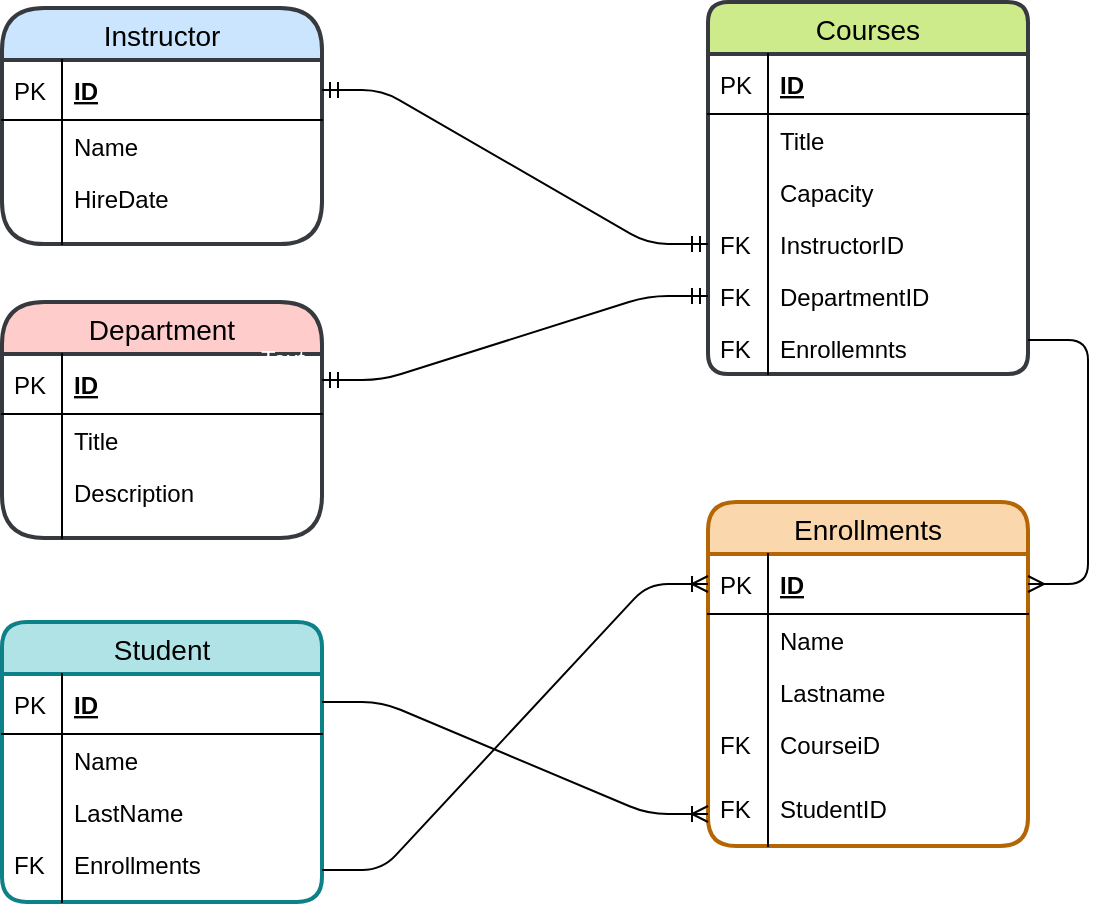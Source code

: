 <mxfile version="12.4.8" type="github">
  <diagram id="C5RBs43oDa-KdzZeNtuy" name="Page-1">
    <mxGraphModel dx="782" dy="437" grid="1" gridSize="10" guides="1" tooltips="1" connect="1" arrows="1" fold="1" page="1" pageScale="1" pageWidth="827" pageHeight="1169" math="0" shadow="0">
      <root>
        <mxCell id="WIyWlLk6GJQsqaUBKTNV-0"/>
        <mxCell id="WIyWlLk6GJQsqaUBKTNV-1" parent="WIyWlLk6GJQsqaUBKTNV-0"/>
        <mxCell id="FNd6F_NkbPO98JJEMQrW-63" value="Department" style="swimlane;fontStyle=0;childLayout=stackLayout;horizontal=1;startSize=26;fillColor=#ffcccc;horizontalStack=0;resizeParent=1;resizeParentMax=0;resizeLast=0;collapsible=1;marginBottom=0;swimlaneFillColor=#ffffff;align=center;fontSize=14;rounded=1;shadow=0;strokeWidth=2;arcSize=27;strokeColor=#36393d;" parent="WIyWlLk6GJQsqaUBKTNV-1" vertex="1">
          <mxGeometry x="97" y="160" width="160" height="118" as="geometry"/>
        </mxCell>
        <mxCell id="FNd6F_NkbPO98JJEMQrW-64" value="ID" style="shape=partialRectangle;top=0;left=0;right=0;bottom=1;align=left;verticalAlign=middle;fillColor=none;spacingLeft=34;spacingRight=4;overflow=hidden;rotatable=0;points=[[0,0.5],[1,0.5]];portConstraint=eastwest;dropTarget=0;fontStyle=5;fontSize=12;" parent="FNd6F_NkbPO98JJEMQrW-63" vertex="1">
          <mxGeometry y="26" width="160" height="30" as="geometry"/>
        </mxCell>
        <mxCell id="FNd6F_NkbPO98JJEMQrW-65" value="PK" style="shape=partialRectangle;top=0;left=0;bottom=0;fillColor=none;align=left;verticalAlign=middle;spacingLeft=4;spacingRight=4;overflow=hidden;rotatable=0;points=[];portConstraint=eastwest;part=1;fontSize=12;" parent="FNd6F_NkbPO98JJEMQrW-64" vertex="1" connectable="0">
          <mxGeometry width="30" height="30" as="geometry"/>
        </mxCell>
        <mxCell id="FNd6F_NkbPO98JJEMQrW-66" value="Title" style="shape=partialRectangle;top=0;left=0;right=0;bottom=0;align=left;verticalAlign=top;fillColor=none;spacingLeft=34;spacingRight=4;overflow=hidden;rotatable=0;points=[[0,0.5],[1,0.5]];portConstraint=eastwest;dropTarget=0;fontSize=12;" parent="FNd6F_NkbPO98JJEMQrW-63" vertex="1">
          <mxGeometry y="56" width="160" height="26" as="geometry"/>
        </mxCell>
        <mxCell id="FNd6F_NkbPO98JJEMQrW-67" value="" style="shape=partialRectangle;top=0;left=0;bottom=0;fillColor=none;align=left;verticalAlign=top;spacingLeft=4;spacingRight=4;overflow=hidden;rotatable=0;points=[];portConstraint=eastwest;part=1;fontSize=12;" parent="FNd6F_NkbPO98JJEMQrW-66" vertex="1" connectable="0">
          <mxGeometry width="30" height="26" as="geometry"/>
        </mxCell>
        <mxCell id="FNd6F_NkbPO98JJEMQrW-68" value="Description&#xa;" style="shape=partialRectangle;top=0;left=0;right=0;bottom=0;align=left;verticalAlign=top;fillColor=none;spacingLeft=34;spacingRight=4;overflow=hidden;rotatable=0;points=[[0,0.5],[1,0.5]];portConstraint=eastwest;dropTarget=0;fontSize=12;" parent="FNd6F_NkbPO98JJEMQrW-63" vertex="1">
          <mxGeometry y="82" width="160" height="26" as="geometry"/>
        </mxCell>
        <mxCell id="FNd6F_NkbPO98JJEMQrW-69" value="" style="shape=partialRectangle;top=0;left=0;bottom=0;fillColor=none;align=left;verticalAlign=top;spacingLeft=4;spacingRight=4;overflow=hidden;rotatable=0;points=[];portConstraint=eastwest;part=1;fontSize=12;" parent="FNd6F_NkbPO98JJEMQrW-68" vertex="1" connectable="0">
          <mxGeometry width="30" height="26" as="geometry"/>
        </mxCell>
        <mxCell id="FNd6F_NkbPO98JJEMQrW-72" value="" style="shape=partialRectangle;top=0;left=0;right=0;bottom=0;align=left;verticalAlign=top;fillColor=none;spacingLeft=34;spacingRight=4;overflow=hidden;rotatable=0;points=[[0,0.5],[1,0.5]];portConstraint=eastwest;dropTarget=0;fontSize=12;" parent="FNd6F_NkbPO98JJEMQrW-63" vertex="1">
          <mxGeometry y="108" width="160" height="10" as="geometry"/>
        </mxCell>
        <mxCell id="FNd6F_NkbPO98JJEMQrW-73" value="" style="shape=partialRectangle;top=0;left=0;bottom=0;fillColor=none;align=left;verticalAlign=top;spacingLeft=4;spacingRight=4;overflow=hidden;rotatable=0;points=[];portConstraint=eastwest;part=1;fontSize=12;" parent="FNd6F_NkbPO98JJEMQrW-72" vertex="1" connectable="0">
          <mxGeometry width="30" height="10" as="geometry"/>
        </mxCell>
        <mxCell id="FNd6F_NkbPO98JJEMQrW-74" value="Student" style="swimlane;fontStyle=0;childLayout=stackLayout;horizontal=1;startSize=26;fillColor=#b0e3e6;horizontalStack=0;resizeParent=1;resizeParentMax=0;resizeLast=0;collapsible=1;marginBottom=0;swimlaneFillColor=#ffffff;align=center;fontSize=14;rounded=1;shadow=0;strokeWidth=2;arcSize=16;strokeColor=#0e8088;" parent="WIyWlLk6GJQsqaUBKTNV-1" vertex="1">
          <mxGeometry x="97" y="320" width="160" height="140" as="geometry"/>
        </mxCell>
        <mxCell id="FNd6F_NkbPO98JJEMQrW-75" value="ID" style="shape=partialRectangle;top=0;left=0;right=0;bottom=1;align=left;verticalAlign=middle;fillColor=none;spacingLeft=34;spacingRight=4;overflow=hidden;rotatable=0;points=[[0,0.5],[1,0.5]];portConstraint=eastwest;dropTarget=0;fontStyle=5;fontSize=12;" parent="FNd6F_NkbPO98JJEMQrW-74" vertex="1">
          <mxGeometry y="26" width="160" height="30" as="geometry"/>
        </mxCell>
        <mxCell id="FNd6F_NkbPO98JJEMQrW-76" value="PK" style="shape=partialRectangle;top=0;left=0;bottom=0;fillColor=none;align=left;verticalAlign=middle;spacingLeft=4;spacingRight=4;overflow=hidden;rotatable=0;points=[];portConstraint=eastwest;part=1;fontSize=12;" parent="FNd6F_NkbPO98JJEMQrW-75" vertex="1" connectable="0">
          <mxGeometry width="30" height="30" as="geometry"/>
        </mxCell>
        <mxCell id="FNd6F_NkbPO98JJEMQrW-77" value="Name" style="shape=partialRectangle;top=0;left=0;right=0;bottom=0;align=left;verticalAlign=top;fillColor=none;spacingLeft=34;spacingRight=4;overflow=hidden;rotatable=0;points=[[0,0.5],[1,0.5]];portConstraint=eastwest;dropTarget=0;fontSize=12;" parent="FNd6F_NkbPO98JJEMQrW-74" vertex="1">
          <mxGeometry y="56" width="160" height="26" as="geometry"/>
        </mxCell>
        <mxCell id="FNd6F_NkbPO98JJEMQrW-78" value="" style="shape=partialRectangle;top=0;left=0;bottom=0;fillColor=none;align=left;verticalAlign=top;spacingLeft=4;spacingRight=4;overflow=hidden;rotatable=0;points=[];portConstraint=eastwest;part=1;fontSize=12;" parent="FNd6F_NkbPO98JJEMQrW-77" vertex="1" connectable="0">
          <mxGeometry width="30" height="26" as="geometry"/>
        </mxCell>
        <mxCell id="FNd6F_NkbPO98JJEMQrW-79" value="LastName&#xa;" style="shape=partialRectangle;top=0;left=0;right=0;bottom=0;align=left;verticalAlign=top;fillColor=none;spacingLeft=34;spacingRight=4;overflow=hidden;rotatable=0;points=[[0,0.5],[1,0.5]];portConstraint=eastwest;dropTarget=0;fontSize=12;" parent="FNd6F_NkbPO98JJEMQrW-74" vertex="1">
          <mxGeometry y="82" width="160" height="26" as="geometry"/>
        </mxCell>
        <mxCell id="FNd6F_NkbPO98JJEMQrW-80" value="" style="shape=partialRectangle;top=0;left=0;bottom=0;fillColor=none;align=left;verticalAlign=top;spacingLeft=4;spacingRight=4;overflow=hidden;rotatable=0;points=[];portConstraint=eastwest;part=1;fontSize=12;" parent="FNd6F_NkbPO98JJEMQrW-79" vertex="1" connectable="0">
          <mxGeometry width="30" height="26" as="geometry"/>
        </mxCell>
        <mxCell id="uvDpBiqY72k8AHEIff2w-0" value="Enrollments" style="shape=partialRectangle;top=0;left=0;right=0;bottom=0;align=left;verticalAlign=top;fillColor=none;spacingLeft=34;spacingRight=4;overflow=hidden;rotatable=0;points=[[0,0.5],[1,0.5]];portConstraint=eastwest;dropTarget=0;fontSize=12;" vertex="1" parent="FNd6F_NkbPO98JJEMQrW-74">
          <mxGeometry y="108" width="160" height="32" as="geometry"/>
        </mxCell>
        <mxCell id="uvDpBiqY72k8AHEIff2w-1" value="FK&#xa;" style="shape=partialRectangle;top=0;left=0;bottom=0;fillColor=none;align=left;verticalAlign=top;spacingLeft=4;spacingRight=4;overflow=hidden;rotatable=0;points=[];portConstraint=eastwest;part=1;fontSize=12;" vertex="1" connectable="0" parent="uvDpBiqY72k8AHEIff2w-0">
          <mxGeometry width="30" height="32" as="geometry"/>
        </mxCell>
        <mxCell id="FNd6F_NkbPO98JJEMQrW-85" value="Instructor" style="swimlane;fontStyle=0;childLayout=stackLayout;horizontal=1;startSize=26;fillColor=#cce5ff;horizontalStack=0;resizeParent=1;resizeParentMax=0;resizeLast=0;collapsible=1;marginBottom=0;swimlaneFillColor=#ffffff;align=center;fontSize=14;rounded=1;shadow=0;strokeWidth=2;arcSize=27;strokeColor=#36393d;" parent="WIyWlLk6GJQsqaUBKTNV-1" vertex="1">
          <mxGeometry x="97" y="13" width="160" height="118" as="geometry"/>
        </mxCell>
        <mxCell id="FNd6F_NkbPO98JJEMQrW-86" value="ID" style="shape=partialRectangle;top=0;left=0;right=0;bottom=1;align=left;verticalAlign=middle;fillColor=none;spacingLeft=34;spacingRight=4;overflow=hidden;rotatable=0;points=[[0,0.5],[1,0.5]];portConstraint=eastwest;dropTarget=0;fontStyle=5;fontSize=12;" parent="FNd6F_NkbPO98JJEMQrW-85" vertex="1">
          <mxGeometry y="26" width="160" height="30" as="geometry"/>
        </mxCell>
        <mxCell id="FNd6F_NkbPO98JJEMQrW-87" value="PK" style="shape=partialRectangle;top=0;left=0;bottom=0;fillColor=none;align=left;verticalAlign=middle;spacingLeft=4;spacingRight=4;overflow=hidden;rotatable=0;points=[];portConstraint=eastwest;part=1;fontSize=12;" parent="FNd6F_NkbPO98JJEMQrW-86" vertex="1" connectable="0">
          <mxGeometry width="30" height="30" as="geometry"/>
        </mxCell>
        <mxCell id="FNd6F_NkbPO98JJEMQrW-88" value="Name" style="shape=partialRectangle;top=0;left=0;right=0;bottom=0;align=left;verticalAlign=top;fillColor=none;spacingLeft=34;spacingRight=4;overflow=hidden;rotatable=0;points=[[0,0.5],[1,0.5]];portConstraint=eastwest;dropTarget=0;fontSize=12;" parent="FNd6F_NkbPO98JJEMQrW-85" vertex="1">
          <mxGeometry y="56" width="160" height="26" as="geometry"/>
        </mxCell>
        <mxCell id="FNd6F_NkbPO98JJEMQrW-89" value="" style="shape=partialRectangle;top=0;left=0;bottom=0;fillColor=none;align=left;verticalAlign=top;spacingLeft=4;spacingRight=4;overflow=hidden;rotatable=0;points=[];portConstraint=eastwest;part=1;fontSize=12;" parent="FNd6F_NkbPO98JJEMQrW-88" vertex="1" connectable="0">
          <mxGeometry width="30" height="26" as="geometry"/>
        </mxCell>
        <mxCell id="FNd6F_NkbPO98JJEMQrW-90" value="HireDate&#xa;" style="shape=partialRectangle;top=0;left=0;right=0;bottom=0;align=left;verticalAlign=top;fillColor=none;spacingLeft=34;spacingRight=4;overflow=hidden;rotatable=0;points=[[0,0.5],[1,0.5]];portConstraint=eastwest;dropTarget=0;fontSize=12;" parent="FNd6F_NkbPO98JJEMQrW-85" vertex="1">
          <mxGeometry y="82" width="160" height="26" as="geometry"/>
        </mxCell>
        <mxCell id="FNd6F_NkbPO98JJEMQrW-91" value="" style="shape=partialRectangle;top=0;left=0;bottom=0;fillColor=none;align=left;verticalAlign=top;spacingLeft=4;spacingRight=4;overflow=hidden;rotatable=0;points=[];portConstraint=eastwest;part=1;fontSize=12;" parent="FNd6F_NkbPO98JJEMQrW-90" vertex="1" connectable="0">
          <mxGeometry width="30" height="26" as="geometry"/>
        </mxCell>
        <mxCell id="FNd6F_NkbPO98JJEMQrW-94" value="" style="shape=partialRectangle;top=0;left=0;right=0;bottom=0;align=left;verticalAlign=top;fillColor=none;spacingLeft=34;spacingRight=4;overflow=hidden;rotatable=0;points=[[0,0.5],[1,0.5]];portConstraint=eastwest;dropTarget=0;fontSize=12;" parent="FNd6F_NkbPO98JJEMQrW-85" vertex="1">
          <mxGeometry y="108" width="160" height="10" as="geometry"/>
        </mxCell>
        <mxCell id="FNd6F_NkbPO98JJEMQrW-95" value="" style="shape=partialRectangle;top=0;left=0;bottom=0;fillColor=none;align=left;verticalAlign=top;spacingLeft=4;spacingRight=4;overflow=hidden;rotatable=0;points=[];portConstraint=eastwest;part=1;fontSize=12;" parent="FNd6F_NkbPO98JJEMQrW-94" vertex="1" connectable="0">
          <mxGeometry width="30" height="10" as="geometry"/>
        </mxCell>
        <mxCell id="FNd6F_NkbPO98JJEMQrW-96" value="Courses" style="swimlane;fontStyle=0;childLayout=stackLayout;horizontal=1;startSize=26;fillColor=#cdeb8b;horizontalStack=0;resizeParent=1;resizeParentMax=0;resizeLast=0;collapsible=1;marginBottom=0;swimlaneFillColor=#ffffff;align=center;fontSize=14;rounded=1;shadow=0;strokeWidth=2;arcSize=13;strokeColor=#36393d;" parent="WIyWlLk6GJQsqaUBKTNV-1" vertex="1">
          <mxGeometry x="450" y="10" width="160" height="186" as="geometry"/>
        </mxCell>
        <mxCell id="FNd6F_NkbPO98JJEMQrW-97" value="ID" style="shape=partialRectangle;top=0;left=0;right=0;bottom=1;align=left;verticalAlign=middle;fillColor=none;spacingLeft=34;spacingRight=4;overflow=hidden;rotatable=0;points=[[0,0.5],[1,0.5]];portConstraint=eastwest;dropTarget=0;fontStyle=5;fontSize=12;" parent="FNd6F_NkbPO98JJEMQrW-96" vertex="1">
          <mxGeometry y="26" width="160" height="30" as="geometry"/>
        </mxCell>
        <mxCell id="FNd6F_NkbPO98JJEMQrW-98" value="PK" style="shape=partialRectangle;top=0;left=0;bottom=0;fillColor=none;align=left;verticalAlign=middle;spacingLeft=4;spacingRight=4;overflow=hidden;rotatable=0;points=[];portConstraint=eastwest;part=1;fontSize=12;" parent="FNd6F_NkbPO98JJEMQrW-97" vertex="1" connectable="0">
          <mxGeometry width="30" height="30" as="geometry"/>
        </mxCell>
        <mxCell id="FNd6F_NkbPO98JJEMQrW-99" value="Title" style="shape=partialRectangle;top=0;left=0;right=0;bottom=0;align=left;verticalAlign=top;fillColor=none;spacingLeft=34;spacingRight=4;overflow=hidden;rotatable=0;points=[[0,0.5],[1,0.5]];portConstraint=eastwest;dropTarget=0;fontSize=12;" parent="FNd6F_NkbPO98JJEMQrW-96" vertex="1">
          <mxGeometry y="56" width="160" height="26" as="geometry"/>
        </mxCell>
        <mxCell id="FNd6F_NkbPO98JJEMQrW-100" value="" style="shape=partialRectangle;top=0;left=0;bottom=0;fillColor=none;align=left;verticalAlign=top;spacingLeft=4;spacingRight=4;overflow=hidden;rotatable=0;points=[];portConstraint=eastwest;part=1;fontSize=12;" parent="FNd6F_NkbPO98JJEMQrW-99" vertex="1" connectable="0">
          <mxGeometry width="30" height="26" as="geometry"/>
        </mxCell>
        <mxCell id="FNd6F_NkbPO98JJEMQrW-101" value="Capacity" style="shape=partialRectangle;top=0;left=0;right=0;bottom=0;align=left;verticalAlign=top;fillColor=none;spacingLeft=34;spacingRight=4;overflow=hidden;rotatable=0;points=[[0,0.5],[1,0.5]];portConstraint=eastwest;dropTarget=0;fontSize=12;" parent="FNd6F_NkbPO98JJEMQrW-96" vertex="1">
          <mxGeometry y="82" width="160" height="26" as="geometry"/>
        </mxCell>
        <mxCell id="FNd6F_NkbPO98JJEMQrW-102" value="" style="shape=partialRectangle;top=0;left=0;bottom=0;fillColor=none;align=left;verticalAlign=top;spacingLeft=4;spacingRight=4;overflow=hidden;rotatable=0;points=[];portConstraint=eastwest;part=1;fontSize=12;" parent="FNd6F_NkbPO98JJEMQrW-101" vertex="1" connectable="0">
          <mxGeometry width="30" height="26" as="geometry"/>
        </mxCell>
        <mxCell id="FNd6F_NkbPO98JJEMQrW-103" value="InstructorID" style="shape=partialRectangle;top=0;left=0;right=0;bottom=0;align=left;verticalAlign=top;fillColor=none;spacingLeft=34;spacingRight=4;overflow=hidden;rotatable=0;points=[[0,0.5],[1,0.5]];portConstraint=eastwest;dropTarget=0;fontSize=12;" parent="FNd6F_NkbPO98JJEMQrW-96" vertex="1">
          <mxGeometry y="108" width="160" height="26" as="geometry"/>
        </mxCell>
        <mxCell id="FNd6F_NkbPO98JJEMQrW-104" value="FK" style="shape=partialRectangle;top=0;left=0;bottom=0;fillColor=none;align=left;verticalAlign=top;spacingLeft=4;spacingRight=4;overflow=hidden;rotatable=0;points=[];portConstraint=eastwest;part=1;fontSize=12;" parent="FNd6F_NkbPO98JJEMQrW-103" vertex="1" connectable="0">
          <mxGeometry width="30" height="26" as="geometry"/>
        </mxCell>
        <mxCell id="FNd6F_NkbPO98JJEMQrW-110" value="DepartmentID" style="shape=partialRectangle;top=0;left=0;right=0;bottom=0;align=left;verticalAlign=top;fillColor=none;spacingLeft=34;spacingRight=4;overflow=hidden;rotatable=0;points=[[0,0.5],[1,0.5]];portConstraint=eastwest;dropTarget=0;fontSize=12;spacingBottom=0;horizontal=1;" parent="FNd6F_NkbPO98JJEMQrW-96" vertex="1">
          <mxGeometry y="134" width="160" height="26" as="geometry"/>
        </mxCell>
        <mxCell id="FNd6F_NkbPO98JJEMQrW-111" value="FK" style="shape=partialRectangle;top=0;left=0;bottom=0;fillColor=none;align=left;verticalAlign=top;spacingLeft=4;spacingRight=4;overflow=hidden;rotatable=0;points=[];portConstraint=eastwest;part=1;fontSize=12;" parent="FNd6F_NkbPO98JJEMQrW-110" vertex="1" connectable="0">
          <mxGeometry width="30" height="26" as="geometry"/>
        </mxCell>
        <mxCell id="FNd6F_NkbPO98JJEMQrW-129" value="Enrollemnts" style="shape=partialRectangle;top=0;left=0;right=0;bottom=0;align=left;verticalAlign=top;fillColor=none;spacingLeft=34;spacingRight=4;overflow=hidden;rotatable=0;points=[[0,0.5],[1,0.5]];portConstraint=eastwest;dropTarget=0;fontSize=12;spacingBottom=0;horizontal=1;" parent="FNd6F_NkbPO98JJEMQrW-96" vertex="1">
          <mxGeometry y="160" width="160" height="26" as="geometry"/>
        </mxCell>
        <mxCell id="FNd6F_NkbPO98JJEMQrW-130" value="FK" style="shape=partialRectangle;top=0;left=0;bottom=0;fillColor=none;align=left;verticalAlign=top;spacingLeft=4;spacingRight=4;overflow=hidden;rotatable=0;points=[];portConstraint=eastwest;part=1;fontSize=12;" parent="FNd6F_NkbPO98JJEMQrW-129" vertex="1" connectable="0">
          <mxGeometry width="30" height="26" as="geometry"/>
        </mxCell>
        <mxCell id="FNd6F_NkbPO98JJEMQrW-112" value="Enrollments" style="swimlane;fontStyle=0;childLayout=stackLayout;horizontal=1;startSize=26;fillColor=#fad7ac;horizontalStack=0;resizeParent=1;resizeParentMax=0;resizeLast=0;collapsible=1;marginBottom=0;swimlaneFillColor=#ffffff;align=center;fontSize=14;rounded=1;shadow=0;strokeWidth=2;arcSize=18;strokeColor=#b46504;" parent="WIyWlLk6GJQsqaUBKTNV-1" vertex="1">
          <mxGeometry x="450" y="260" width="160" height="172" as="geometry"/>
        </mxCell>
        <mxCell id="FNd6F_NkbPO98JJEMQrW-113" value="ID" style="shape=partialRectangle;top=0;left=0;right=0;bottom=1;align=left;verticalAlign=middle;fillColor=none;spacingLeft=34;spacingRight=4;overflow=hidden;rotatable=0;points=[[0,0.5],[1,0.5]];portConstraint=eastwest;dropTarget=0;fontStyle=5;fontSize=12;" parent="FNd6F_NkbPO98JJEMQrW-112" vertex="1">
          <mxGeometry y="26" width="160" height="30" as="geometry"/>
        </mxCell>
        <mxCell id="FNd6F_NkbPO98JJEMQrW-114" value="PK" style="shape=partialRectangle;top=0;left=0;bottom=0;fillColor=none;align=left;verticalAlign=middle;spacingLeft=4;spacingRight=4;overflow=hidden;rotatable=0;points=[];portConstraint=eastwest;part=1;fontSize=12;" parent="FNd6F_NkbPO98JJEMQrW-113" vertex="1" connectable="0">
          <mxGeometry width="30" height="30" as="geometry"/>
        </mxCell>
        <mxCell id="FNd6F_NkbPO98JJEMQrW-115" value="Name" style="shape=partialRectangle;top=0;left=0;right=0;bottom=0;align=left;verticalAlign=top;fillColor=none;spacingLeft=34;spacingRight=4;overflow=hidden;rotatable=0;points=[[0,0.5],[1,0.5]];portConstraint=eastwest;dropTarget=0;fontSize=12;" parent="FNd6F_NkbPO98JJEMQrW-112" vertex="1">
          <mxGeometry y="56" width="160" height="26" as="geometry"/>
        </mxCell>
        <mxCell id="FNd6F_NkbPO98JJEMQrW-116" value="" style="shape=partialRectangle;top=0;left=0;bottom=0;fillColor=none;align=left;verticalAlign=top;spacingLeft=4;spacingRight=4;overflow=hidden;rotatable=0;points=[];portConstraint=eastwest;part=1;fontSize=12;" parent="FNd6F_NkbPO98JJEMQrW-115" vertex="1" connectable="0">
          <mxGeometry width="30" height="26" as="geometry"/>
        </mxCell>
        <mxCell id="FNd6F_NkbPO98JJEMQrW-117" value="Lastname" style="shape=partialRectangle;top=0;left=0;right=0;bottom=0;align=left;verticalAlign=top;fillColor=none;spacingLeft=34;spacingRight=4;overflow=hidden;rotatable=0;points=[[0,0.5],[1,0.5]];portConstraint=eastwest;dropTarget=0;fontSize=12;" parent="FNd6F_NkbPO98JJEMQrW-112" vertex="1">
          <mxGeometry y="82" width="160" height="26" as="geometry"/>
        </mxCell>
        <mxCell id="FNd6F_NkbPO98JJEMQrW-118" value="" style="shape=partialRectangle;top=0;left=0;bottom=0;fillColor=none;align=left;verticalAlign=top;spacingLeft=4;spacingRight=4;overflow=hidden;rotatable=0;points=[];portConstraint=eastwest;part=1;fontSize=12;" parent="FNd6F_NkbPO98JJEMQrW-117" vertex="1" connectable="0">
          <mxGeometry width="30" height="26" as="geometry"/>
        </mxCell>
        <mxCell id="FNd6F_NkbPO98JJEMQrW-119" value="CourseiD&#xa;" style="shape=partialRectangle;top=0;left=0;right=0;bottom=0;align=left;verticalAlign=top;fillColor=none;spacingLeft=34;spacingRight=4;overflow=hidden;rotatable=0;points=[[0,0.5],[1,0.5]];portConstraint=eastwest;dropTarget=0;fontSize=12;" parent="FNd6F_NkbPO98JJEMQrW-112" vertex="1">
          <mxGeometry y="108" width="160" height="32" as="geometry"/>
        </mxCell>
        <mxCell id="FNd6F_NkbPO98JJEMQrW-120" value="FK" style="shape=partialRectangle;top=0;left=0;bottom=0;fillColor=none;align=left;verticalAlign=top;spacingLeft=4;spacingRight=4;overflow=hidden;rotatable=0;points=[];portConstraint=eastwest;part=1;fontSize=12;" parent="FNd6F_NkbPO98JJEMQrW-119" vertex="1" connectable="0">
          <mxGeometry width="30" height="32" as="geometry"/>
        </mxCell>
        <mxCell id="FNd6F_NkbPO98JJEMQrW-148" value="StudentID" style="shape=partialRectangle;top=0;left=0;right=0;bottom=0;align=left;verticalAlign=top;fillColor=none;spacingLeft=34;spacingRight=4;overflow=hidden;rotatable=0;points=[[0,0.5],[1,0.5]];portConstraint=eastwest;dropTarget=0;fontSize=12;" parent="FNd6F_NkbPO98JJEMQrW-112" vertex="1">
          <mxGeometry y="140" width="160" height="32" as="geometry"/>
        </mxCell>
        <mxCell id="FNd6F_NkbPO98JJEMQrW-149" value="FK" style="shape=partialRectangle;top=0;left=0;bottom=0;fillColor=none;align=left;verticalAlign=top;spacingLeft=4;spacingRight=4;overflow=hidden;rotatable=0;points=[];portConstraint=eastwest;part=1;fontSize=12;" parent="FNd6F_NkbPO98JJEMQrW-148" vertex="1" connectable="0">
          <mxGeometry width="30" height="32" as="geometry"/>
        </mxCell>
        <mxCell id="FNd6F_NkbPO98JJEMQrW-135" value="Text" style="text;html=1;align=center;verticalAlign=middle;resizable=0;points=[];autosize=1;fontSize=12;fontColor=#FFFFFF;" parent="WIyWlLk6GJQsqaUBKTNV-1" vertex="1">
          <mxGeometry x="217" y="179" width="40" height="20" as="geometry"/>
        </mxCell>
        <mxCell id="uvDpBiqY72k8AHEIff2w-3" value="" style="edgeStyle=entityRelationEdgeStyle;fontSize=12;html=1;endArrow=ERmandOne;startArrow=ERmandOne;entryX=0;entryY=0.5;entryDx=0;entryDy=0;" edge="1" parent="WIyWlLk6GJQsqaUBKTNV-1" target="FNd6F_NkbPO98JJEMQrW-110">
          <mxGeometry width="100" height="100" relative="1" as="geometry">
            <mxPoint x="257" y="199" as="sourcePoint"/>
            <mxPoint x="357" y="99" as="targetPoint"/>
          </mxGeometry>
        </mxCell>
        <mxCell id="uvDpBiqY72k8AHEIff2w-4" value="" style="edgeStyle=entityRelationEdgeStyle;fontSize=12;html=1;endArrow=ERoneToMany;entryX=0;entryY=0.5;entryDx=0;entryDy=0;" edge="1" parent="WIyWlLk6GJQsqaUBKTNV-1" source="uvDpBiqY72k8AHEIff2w-0" target="FNd6F_NkbPO98JJEMQrW-113">
          <mxGeometry width="100" height="100" relative="1" as="geometry">
            <mxPoint x="257" y="360" as="sourcePoint"/>
            <mxPoint x="357" y="260" as="targetPoint"/>
          </mxGeometry>
        </mxCell>
        <mxCell id="uvDpBiqY72k8AHEIff2w-7" value="" style="edgeStyle=entityRelationEdgeStyle;fontSize=12;html=1;endArrow=ERmany;" edge="1" parent="WIyWlLk6GJQsqaUBKTNV-1" target="FNd6F_NkbPO98JJEMQrW-113">
          <mxGeometry width="100" height="100" relative="1" as="geometry">
            <mxPoint x="610" y="179" as="sourcePoint"/>
            <mxPoint x="680" y="299" as="targetPoint"/>
          </mxGeometry>
        </mxCell>
        <mxCell id="uvDpBiqY72k8AHEIff2w-8" value="" style="edgeStyle=entityRelationEdgeStyle;fontSize=12;html=1;endArrow=ERmandOne;startArrow=ERmandOne;entryX=0;entryY=0.5;entryDx=0;entryDy=0;" edge="1" parent="WIyWlLk6GJQsqaUBKTNV-1" source="FNd6F_NkbPO98JJEMQrW-86" target="FNd6F_NkbPO98JJEMQrW-103">
          <mxGeometry width="100" height="100" relative="1" as="geometry">
            <mxPoint x="260" y="50" as="sourcePoint"/>
            <mxPoint x="350" y="-50" as="targetPoint"/>
          </mxGeometry>
        </mxCell>
        <mxCell id="uvDpBiqY72k8AHEIff2w-9" value="" style="edgeStyle=entityRelationEdgeStyle;fontSize=12;html=1;endArrow=ERoneToMany;entryX=0;entryY=0.5;entryDx=0;entryDy=0;" edge="1" parent="WIyWlLk6GJQsqaUBKTNV-1" target="FNd6F_NkbPO98JJEMQrW-148">
          <mxGeometry width="100" height="100" relative="1" as="geometry">
            <mxPoint x="257" y="360" as="sourcePoint"/>
            <mxPoint x="357" y="260" as="targetPoint"/>
          </mxGeometry>
        </mxCell>
      </root>
    </mxGraphModel>
  </diagram>
</mxfile>
